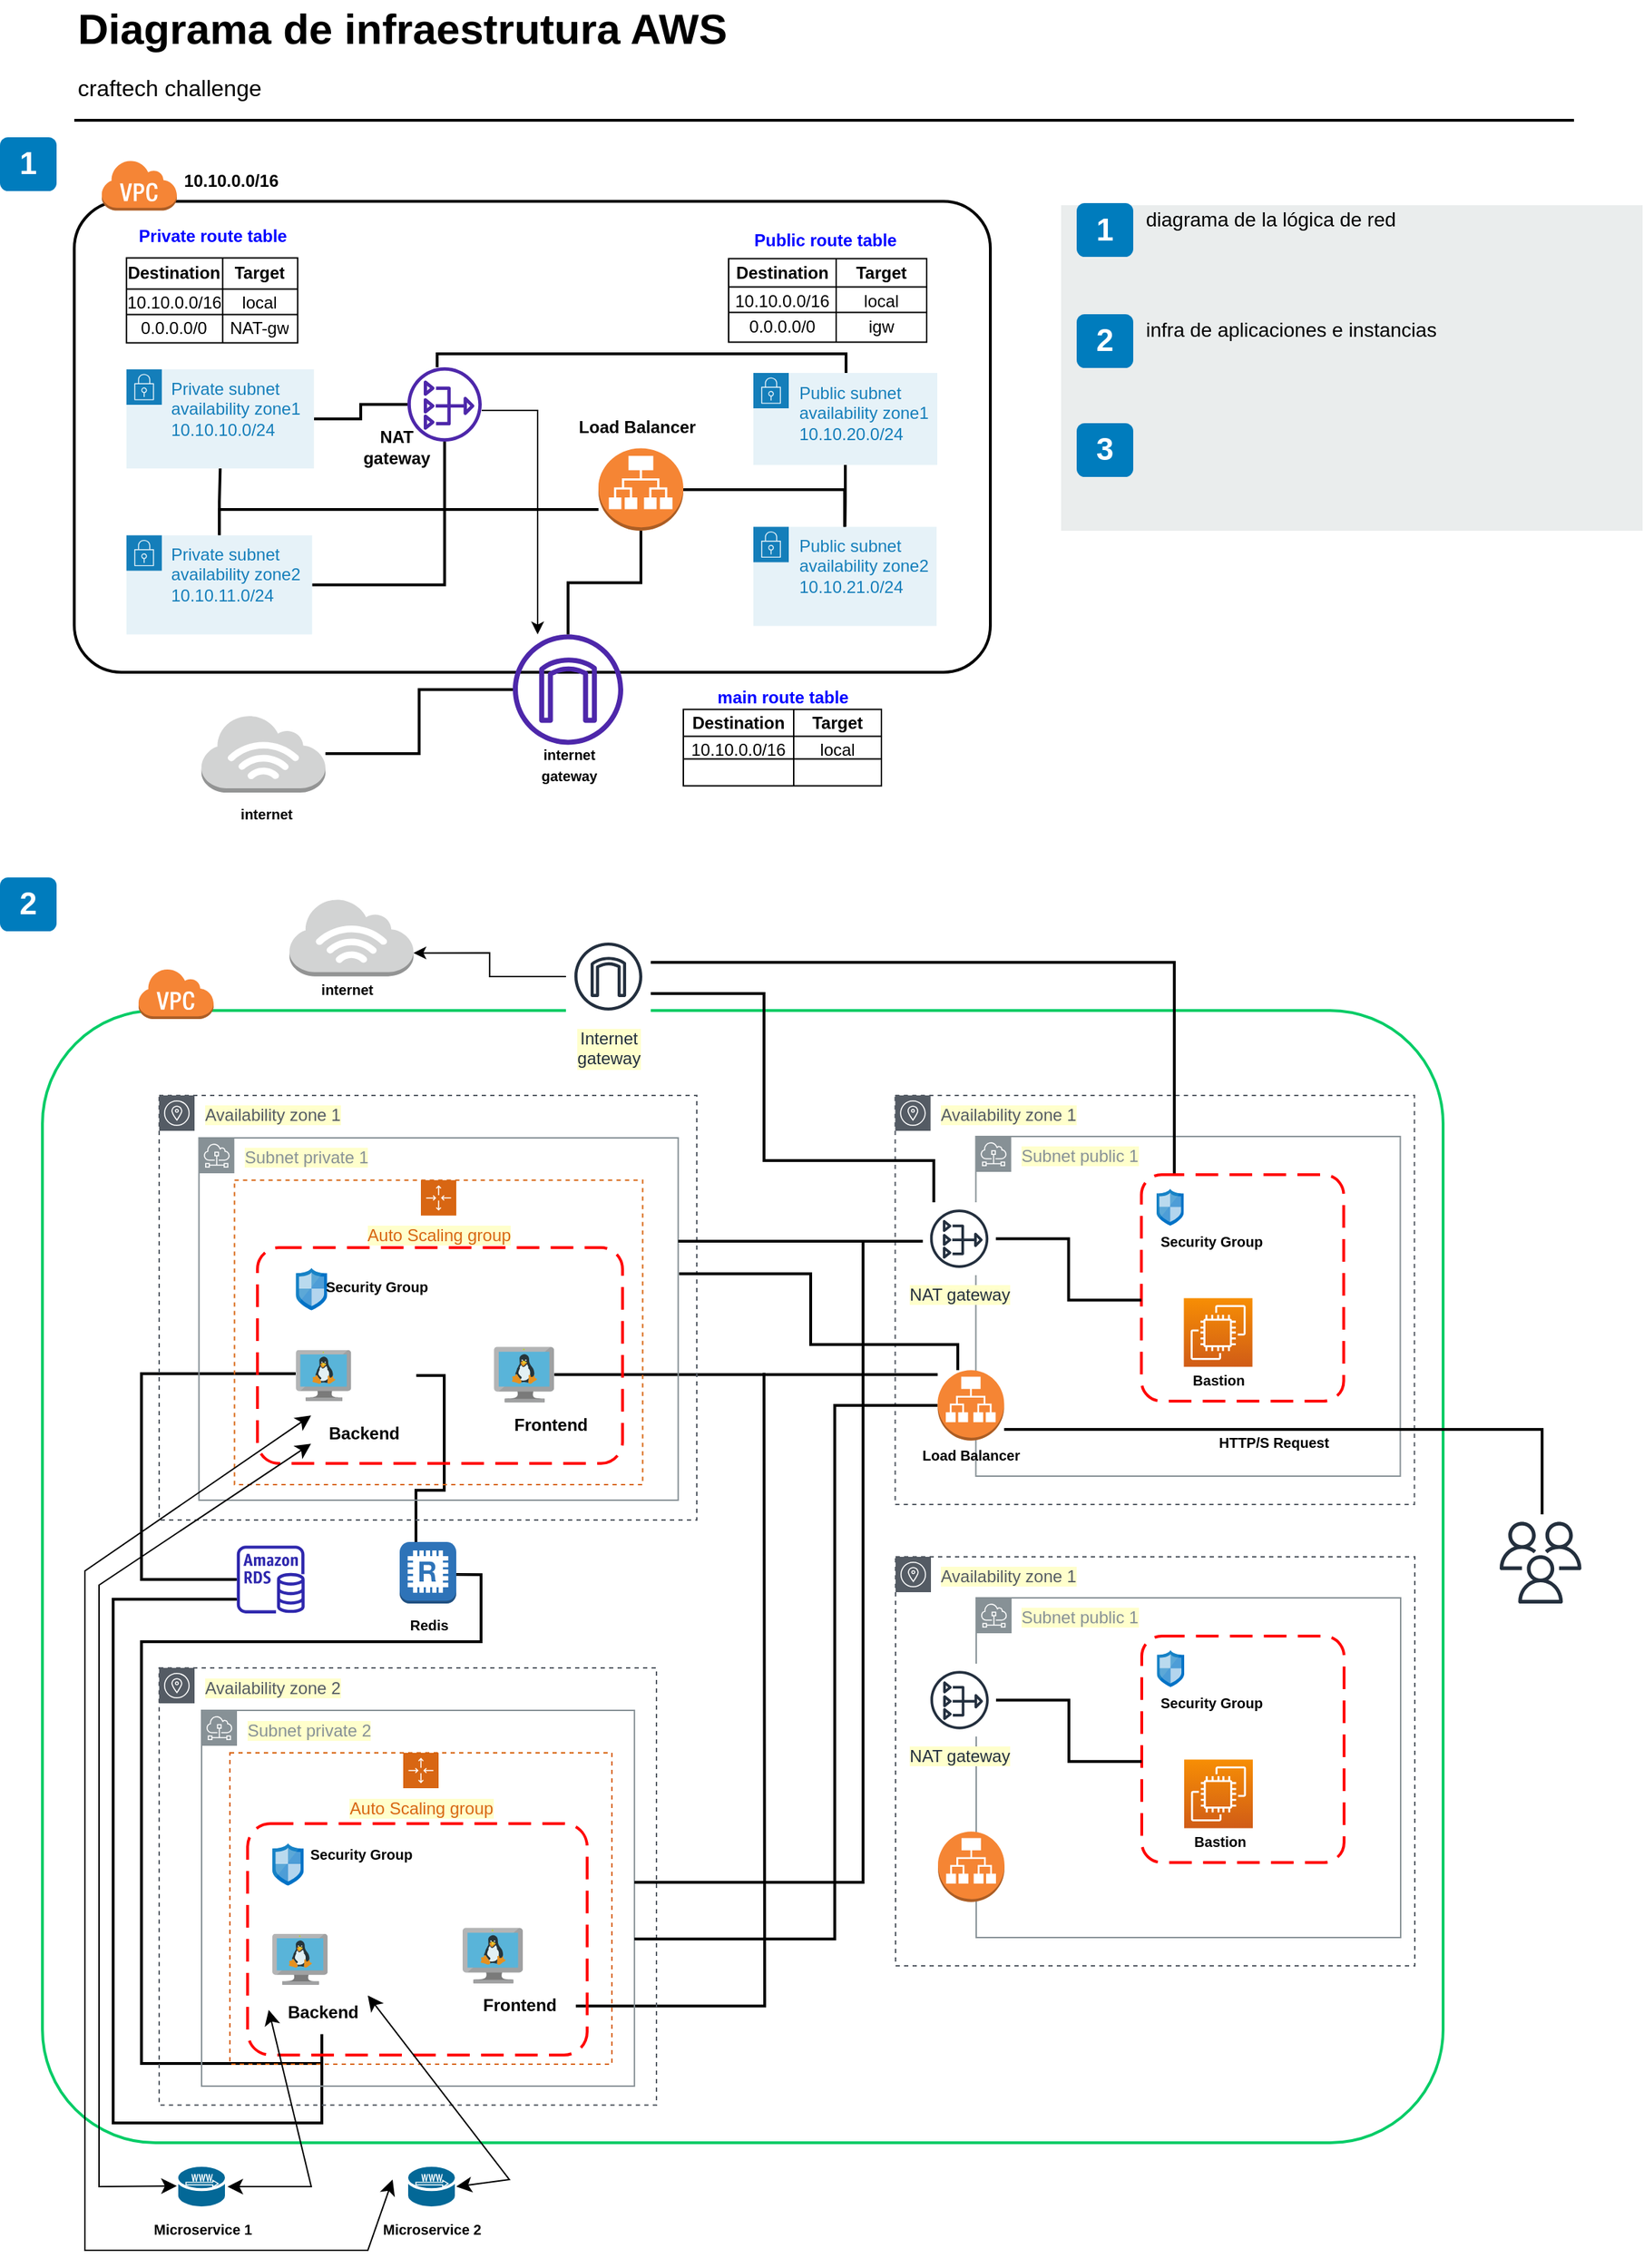 <mxfile version="20.8.1" type="device"><diagram id="Ht1M8jgEwFfnCIfOTk4-" name="Page-1"><mxGraphModel dx="1362" dy="549" grid="1" gridSize="10" guides="1" tooltips="1" connect="1" arrows="1" fold="1" page="1" pageScale="1" pageWidth="1169" pageHeight="827" math="0" shadow="0"><root><mxCell id="0"/><mxCell id="1" parent="0"/><mxCell id="-QjtrjUzRDEMRZ5MF8oH-9" value="1" style="rounded=1;whiteSpace=wrap;html=1;fillColor=#007CBD;strokeColor=none;fontColor=#FFFFFF;fontStyle=1;fontSize=22;" parent="1" vertex="1"><mxGeometry y="117" width="40" height="38" as="geometry"/></mxCell><mxCell id="-QjtrjUzRDEMRZ5MF8oH-27" value="2" style="rounded=1;whiteSpace=wrap;html=1;fillColor=#007CBD;strokeColor=none;fontColor=#FFFFFF;fontStyle=1;fontSize=22;" parent="1" vertex="1"><mxGeometry y="640" width="40" height="38" as="geometry"/></mxCell><mxCell id="-QjtrjUzRDEMRZ5MF8oH-47" value="Diagrama de infraestrutura AWS" style="text;html=1;resizable=0;points=[];autosize=1;align=left;verticalAlign=top;spacingTop=-4;fontSize=30;fontStyle=1" parent="1" vertex="1"><mxGeometry x="52.5" y="20" width="480" height="40" as="geometry"/></mxCell><mxCell id="-QjtrjUzRDEMRZ5MF8oH-48" value="craftech challenge" style="text;html=1;resizable=0;points=[];autosize=1;align=left;verticalAlign=top;spacingTop=-4;fontSize=16;" parent="1" vertex="1"><mxGeometry x="52.5" y="70" width="150" height="30" as="geometry"/></mxCell><mxCell id="SCVMTBWpLvtzJIhz15lM-1" value="" style="line;strokeWidth=2;html=1;fontSize=14;" parent="1" vertex="1"><mxGeometry x="52.5" y="100" width="1060" height="10" as="geometry"/></mxCell><mxCell id="7OVz4w7n9kzEPWy-4BBC-3" value="" style="rounded=0;whiteSpace=wrap;html=1;fillColor=#EAEDED;fontSize=22;fontColor=#FFFFFF;strokeColor=none;labelBackgroundColor=none;" parent="1" vertex="1"><mxGeometry x="750" y="165" width="411" height="230" as="geometry"/></mxCell><mxCell id="7OVz4w7n9kzEPWy-4BBC-4" value="1" style="rounded=1;whiteSpace=wrap;html=1;fillColor=#007CBD;strokeColor=none;fontColor=#FFFFFF;fontStyle=1;fontSize=22;labelBackgroundColor=none;" parent="1" vertex="1"><mxGeometry x="761" y="163.5" width="40" height="38" as="geometry"/></mxCell><mxCell id="7OVz4w7n9kzEPWy-4BBC-5" value="2" style="rounded=1;whiteSpace=wrap;html=1;fillColor=#007CBD;strokeColor=none;fontColor=#FFFFFF;fontStyle=1;fontSize=22;labelBackgroundColor=none;" parent="1" vertex="1"><mxGeometry x="761" y="242" width="40" height="38" as="geometry"/></mxCell><mxCell id="7OVz4w7n9kzEPWy-4BBC-6" value="3" style="rounded=1;whiteSpace=wrap;html=1;fillColor=#007CBD;strokeColor=none;fontColor=#FFFFFF;fontStyle=1;fontSize=22;labelBackgroundColor=none;" parent="1" vertex="1"><mxGeometry x="761" y="319" width="40" height="38" as="geometry"/></mxCell><mxCell id="7OVz4w7n9kzEPWy-4BBC-13" value="diagrama de la lógica de red" style="text;html=1;align=left;verticalAlign=top;spacingTop=-4;fontSize=14;labelBackgroundColor=none;whiteSpace=wrap;" parent="1" vertex="1"><mxGeometry x="808" y="163.5" width="281.5" height="51.5" as="geometry"/></mxCell><mxCell id="7OVz4w7n9kzEPWy-4BBC-14" value="infra de aplicaciones e instancias&lt;br&gt;" style="text;html=1;align=left;verticalAlign=top;spacingTop=-4;fontSize=14;labelBackgroundColor=none;whiteSpace=wrap;" parent="1" vertex="1"><mxGeometry x="808" y="242" width="323" height="43" as="geometry"/></mxCell><mxCell id="Mgk54PAE2nckgMToFsHd-260" style="edgeStyle=orthogonalEdgeStyle;shape=link;rounded=0;orthogonalLoop=1;jettySize=auto;html=1;entryX=-0.003;entryY=0.465;entryDx=0;entryDy=0;entryPerimeter=0;fontSize=10;fontColor=#000000;width=-1;" edge="1" parent="1" source="Mgk54PAE2nckgMToFsHd-7" target="Mgk54PAE2nckgMToFsHd-200"><mxGeometry relative="1" as="geometry"><mxPoint x="30" y="1110" as="sourcePoint"/><Array as="points"><mxPoint x="100" y="1136"/><mxPoint x="100" y="991"/></Array></mxGeometry></mxCell><mxCell id="Mgk54PAE2nckgMToFsHd-7" value="" style="sketch=0;outlineConnect=0;fontColor=#232F3E;gradientColor=none;fillColor=#2E27AD;strokeColor=none;dashed=0;verticalLabelPosition=bottom;verticalAlign=top;align=center;html=1;fontSize=12;fontStyle=0;aspect=fixed;pointerEvents=1;shape=mxgraph.aws4.rds_instance;" vertex="1" parent="1"><mxGeometry x="167.38" y="1112.06" width="47.94" height="47.94" as="geometry"/></mxCell><mxCell id="Mgk54PAE2nckgMToFsHd-261" style="edgeStyle=orthogonalEdgeStyle;shape=link;rounded=0;orthogonalLoop=1;jettySize=auto;html=1;entryX=1;entryY=0.5;entryDx=0;entryDy=0;fontSize=10;fontColor=#000000;width=1;" edge="1" parent="1" source="Mgk54PAE2nckgMToFsHd-8" target="Mgk54PAE2nckgMToFsHd-199"><mxGeometry relative="1" as="geometry"><Array as="points"><mxPoint x="294" y="1152"/><mxPoint x="294" y="1073"/><mxPoint x="314" y="1073"/><mxPoint x="314" y="992"/></Array></mxGeometry></mxCell><mxCell id="Mgk54PAE2nckgMToFsHd-8" value="" style="outlineConnect=0;dashed=0;verticalLabelPosition=bottom;verticalAlign=top;align=center;html=1;shape=mxgraph.aws3.redis;fillColor=#2E73B8;gradientColor=none;" vertex="1" parent="1"><mxGeometry x="282.5" y="1109.5" width="40" height="43.5" as="geometry"/></mxCell><mxCell id="Mgk54PAE2nckgMToFsHd-29" value="" style="rounded=1;arcSize=10;dashed=0;fillColor=none;gradientColor=none;strokeWidth=2;movable=1;resizable=1;rotatable=1;deletable=1;editable=1;connectable=1;" vertex="1" parent="1"><mxGeometry x="52.5" y="162.25" width="647.5" height="332.75" as="geometry"/></mxCell><mxCell id="Mgk54PAE2nckgMToFsHd-30" value="" style="dashed=0;html=1;shape=mxgraph.aws3.virtual_private_cloud;fillColor=#F58536;gradientColor=none;dashed=0;" vertex="1" parent="1"><mxGeometry x="71.5" y="132.75" width="53.5" height="36" as="geometry"/></mxCell><mxCell id="Mgk54PAE2nckgMToFsHd-189" style="edgeStyle=orthogonalEdgeStyle;shape=link;rounded=0;orthogonalLoop=1;jettySize=auto;html=1;fontColor=#0000FF;width=-1;" edge="1" parent="1" source="Mgk54PAE2nckgMToFsHd-31" target="Mgk54PAE2nckgMToFsHd-43"><mxGeometry relative="1" as="geometry"><mxPoint x="282.5" y="351" as="targetPoint"/></mxGeometry></mxCell><mxCell id="Mgk54PAE2nckgMToFsHd-31" value="Private subnet&lt;br&gt;availability zone1&lt;br&gt;10.10.10.0/24&lt;br&gt;" style="points=[[0,0],[0.25,0],[0.5,0],[0.75,0],[1,0],[1,0.25],[1,0.5],[1,0.75],[1,1],[0.75,1],[0.5,1],[0.25,1],[0,1],[0,0.75],[0,0.5],[0,0.25]];outlineConnect=0;gradientColor=none;html=1;whiteSpace=wrap;fontSize=12;fontStyle=0;container=1;pointerEvents=0;collapsible=0;recursiveResize=0;shape=mxgraph.aws4.group;grIcon=mxgraph.aws4.group_security_group;grStroke=0;strokeColor=#147EBA;fillColor=#E6F2F8;verticalAlign=top;align=left;spacingLeft=30;fontColor=#147EBA;dashed=0;" vertex="1" parent="1"><mxGeometry x="89.38" y="281" width="132.5" height="70" as="geometry"/></mxCell><mxCell id="Mgk54PAE2nckgMToFsHd-188" style="edgeStyle=orthogonalEdgeStyle;shape=link;rounded=0;orthogonalLoop=1;jettySize=auto;html=1;fontColor=#0000FF;width=1;" edge="1" parent="1" source="Mgk54PAE2nckgMToFsHd-33" target="Mgk54PAE2nckgMToFsHd-31"><mxGeometry relative="1" as="geometry"/></mxCell><mxCell id="Mgk54PAE2nckgMToFsHd-190" style="edgeStyle=orthogonalEdgeStyle;shape=link;rounded=0;orthogonalLoop=1;jettySize=auto;html=1;fontColor=#0000FF;width=-1;" edge="1" parent="1" source="Mgk54PAE2nckgMToFsHd-33" target="Mgk54PAE2nckgMToFsHd-43"><mxGeometry relative="1" as="geometry"><mxPoint x="307.5" y="376" as="targetPoint"/></mxGeometry></mxCell><mxCell id="Mgk54PAE2nckgMToFsHd-237" style="edgeStyle=orthogonalEdgeStyle;shape=link;rounded=0;orthogonalLoop=1;jettySize=auto;html=1;fontColor=#000000;width=-1;" edge="1" parent="1" source="Mgk54PAE2nckgMToFsHd-33" target="Mgk54PAE2nckgMToFsHd-228"><mxGeometry x="0.03" y="43" relative="1" as="geometry"><Array as="points"><mxPoint x="155" y="380"/></Array><mxPoint as="offset"/></mxGeometry></mxCell><mxCell id="Mgk54PAE2nckgMToFsHd-33" value="Private subnet&lt;br&gt;availability zone2&lt;br style=&quot;border-color: var(--border-color);&quot;&gt;10.10.11.0/24" style="points=[[0,0],[0.25,0],[0.5,0],[0.75,0],[1,0],[1,0.25],[1,0.5],[1,0.75],[1,1],[0.75,1],[0.5,1],[0.25,1],[0,1],[0,0.75],[0,0.5],[0,0.25]];outlineConnect=0;gradientColor=none;html=1;whiteSpace=wrap;fontSize=12;fontStyle=0;container=1;pointerEvents=0;collapsible=0;recursiveResize=0;shape=mxgraph.aws4.group;grIcon=mxgraph.aws4.group_security_group;grStroke=0;strokeColor=#147EBA;fillColor=#E6F2F8;verticalAlign=top;align=left;spacingLeft=30;fontColor=#147EBA;dashed=0;" vertex="1" parent="1"><mxGeometry x="89.38" y="398.25" width="131.25" height="70" as="geometry"/></mxCell><mxCell id="Mgk54PAE2nckgMToFsHd-192" style="edgeStyle=orthogonalEdgeStyle;shape=link;rounded=0;orthogonalLoop=1;jettySize=auto;html=1;fontColor=#0000FF;width=1;" edge="1" parent="1" source="Mgk54PAE2nckgMToFsHd-34" target="Mgk54PAE2nckgMToFsHd-35"><mxGeometry relative="1" as="geometry"/></mxCell><mxCell id="Mgk54PAE2nckgMToFsHd-34" value="Public subnet&lt;br&gt;availability zone1&lt;br style=&quot;border-color: var(--border-color);&quot;&gt;10.10.20.0/24" style="points=[[0,0],[0.25,0],[0.5,0],[0.75,0],[1,0],[1,0.25],[1,0.5],[1,0.75],[1,1],[0.75,1],[0.5,1],[0.25,1],[0,1],[0,0.75],[0,0.5],[0,0.25]];outlineConnect=0;gradientColor=none;html=1;whiteSpace=wrap;fontSize=12;fontStyle=0;container=1;pointerEvents=0;collapsible=0;recursiveResize=0;shape=mxgraph.aws4.group;grIcon=mxgraph.aws4.group_security_group;grStroke=0;strokeColor=#147EBA;fillColor=#E6F2F8;verticalAlign=top;align=left;spacingLeft=30;fontColor=#147EBA;dashed=0;" vertex="1" parent="1"><mxGeometry x="532.5" y="283.5" width="130" height="65" as="geometry"/></mxCell><mxCell id="Mgk54PAE2nckgMToFsHd-35" value="Public subnet&lt;br&gt;availability zone2&lt;br style=&quot;border-color: var(--border-color);&quot;&gt;10.10.21.0/24" style="points=[[0,0],[0.25,0],[0.5,0],[0.75,0],[1,0],[1,0.25],[1,0.5],[1,0.75],[1,1],[0.75,1],[0.5,1],[0.25,1],[0,1],[0,0.75],[0,0.5],[0,0.25]];outlineConnect=0;gradientColor=none;html=1;whiteSpace=wrap;fontSize=12;fontStyle=0;container=1;pointerEvents=0;collapsible=0;recursiveResize=0;shape=mxgraph.aws4.group;grIcon=mxgraph.aws4.group_security_group;grStroke=0;strokeColor=#147EBA;fillColor=#E6F2F8;verticalAlign=top;align=left;spacingLeft=30;fontColor=#147EBA;dashed=0;" vertex="1" parent="1"><mxGeometry x="532.5" y="392.25" width="129.5" height="70" as="geometry"/></mxCell><mxCell id="Mgk54PAE2nckgMToFsHd-36" value="" style="sketch=0;outlineConnect=0;fontColor=#232F3E;gradientColor=none;fillColor=#4D27AA;strokeColor=none;dashed=0;verticalLabelPosition=bottom;verticalAlign=top;align=center;html=1;fontSize=12;fontStyle=0;aspect=fixed;pointerEvents=1;shape=mxgraph.aws4.internet_gateway;" vertex="1" parent="1"><mxGeometry x="362.5" y="468.25" width="78" height="78" as="geometry"/></mxCell><mxCell id="Mgk54PAE2nckgMToFsHd-231" style="edgeStyle=orthogonalEdgeStyle;rounded=0;orthogonalLoop=1;jettySize=auto;html=1;fontColor=#000000;" edge="1" parent="1" source="Mgk54PAE2nckgMToFsHd-43" target="Mgk54PAE2nckgMToFsHd-36"><mxGeometry x="0.148" y="-11" relative="1" as="geometry"><Array as="points"><mxPoint x="380" y="310"/></Array><mxPoint as="offset"/></mxGeometry></mxCell><mxCell id="Mgk54PAE2nckgMToFsHd-233" style="edgeStyle=orthogonalEdgeStyle;shape=link;rounded=0;orthogonalLoop=1;jettySize=auto;html=1;fontColor=#000000;width=1;" edge="1" parent="1" source="Mgk54PAE2nckgMToFsHd-43" target="Mgk54PAE2nckgMToFsHd-34"><mxGeometry relative="1" as="geometry"><Array as="points"><mxPoint x="309" y="270"/><mxPoint x="598" y="270"/></Array></mxGeometry></mxCell><mxCell id="Mgk54PAE2nckgMToFsHd-43" value="" style="sketch=0;outlineConnect=0;fontColor=#232F3E;gradientColor=none;fillColor=#4D27AA;strokeColor=none;dashed=0;verticalLabelPosition=bottom;verticalAlign=top;align=center;html=1;fontSize=12;fontStyle=0;aspect=fixed;pointerEvents=1;shape=mxgraph.aws4.nat_gateway;" vertex="1" parent="1"><mxGeometry x="288" y="279.5" width="52.5" height="52.5" as="geometry"/></mxCell><mxCell id="Mgk54PAE2nckgMToFsHd-44" value="&lt;b&gt;&lt;font style=&quot;font-size: 10px;&quot;&gt;internet&lt;br&gt;gateway&lt;/font&gt;&lt;/b&gt;" style="text;html=1;align=center;verticalAlign=middle;resizable=0;points=[];autosize=1;strokeColor=none;fillColor=none;" vertex="1" parent="1"><mxGeometry x="371.5" y="540" width="60" height="40" as="geometry"/></mxCell><mxCell id="Mgk54PAE2nckgMToFsHd-45" value="&lt;b&gt;NAT&lt;br&gt;gateway&lt;/b&gt;" style="text;html=1;align=center;verticalAlign=middle;resizable=0;points=[];autosize=1;strokeColor=none;fillColor=none;" vertex="1" parent="1"><mxGeometry x="245.11" y="316" width="70" height="40" as="geometry"/></mxCell><mxCell id="Mgk54PAE2nckgMToFsHd-46" value="&lt;b&gt;Load Balancer&lt;br&gt;&lt;/b&gt;" style="text;html=1;align=center;verticalAlign=middle;resizable=0;points=[];autosize=1;strokeColor=none;fillColor=none;" vertex="1" parent="1"><mxGeometry x="395" y="306.75" width="110" height="30" as="geometry"/></mxCell><mxCell id="Mgk54PAE2nckgMToFsHd-47" value="&lt;b&gt;10.10.0.0/16&lt;/b&gt;" style="text;html=1;align=center;verticalAlign=middle;resizable=0;points=[];autosize=1;strokeColor=none;fillColor=none;" vertex="1" parent="1"><mxGeometry x="117.5" y="132.75" width="90" height="30" as="geometry"/></mxCell><mxCell id="Mgk54PAE2nckgMToFsHd-108" value="" style="shape=table;startSize=0;container=1;collapsible=0;childLayout=tableLayout;" vertex="1" parent="1"><mxGeometry x="483" y="521.25" width="140" height="54" as="geometry"/></mxCell><mxCell id="Mgk54PAE2nckgMToFsHd-109" value="" style="shape=tableRow;horizontal=0;startSize=0;swimlaneHead=0;swimlaneBody=0;top=0;left=0;bottom=0;right=0;collapsible=0;dropTarget=0;fillColor=none;points=[[0,0.5],[1,0.5]];portConstraint=eastwest;" vertex="1" parent="Mgk54PAE2nckgMToFsHd-108"><mxGeometry width="140" height="19" as="geometry"/></mxCell><mxCell id="Mgk54PAE2nckgMToFsHd-110" value="&lt;b&gt;Destination&lt;/b&gt;" style="shape=partialRectangle;html=1;whiteSpace=wrap;connectable=0;overflow=hidden;fillColor=none;top=0;left=0;bottom=0;right=0;pointerEvents=1;" vertex="1" parent="Mgk54PAE2nckgMToFsHd-109"><mxGeometry width="78" height="19" as="geometry"><mxRectangle width="78" height="19" as="alternateBounds"/></mxGeometry></mxCell><mxCell id="Mgk54PAE2nckgMToFsHd-111" value="&lt;b&gt;Target&lt;/b&gt;" style="shape=partialRectangle;html=1;whiteSpace=wrap;connectable=0;overflow=hidden;fillColor=none;top=0;left=0;bottom=0;right=0;pointerEvents=1;" vertex="1" parent="Mgk54PAE2nckgMToFsHd-109"><mxGeometry x="78" width="62" height="19" as="geometry"><mxRectangle width="62" height="19" as="alternateBounds"/></mxGeometry></mxCell><mxCell id="Mgk54PAE2nckgMToFsHd-112" value="" style="shape=tableRow;horizontal=0;startSize=0;swimlaneHead=0;swimlaneBody=0;top=0;left=0;bottom=0;right=0;collapsible=0;dropTarget=0;fillColor=none;points=[[0,0.5],[1,0.5]];portConstraint=eastwest;" vertex="1" parent="Mgk54PAE2nckgMToFsHd-108"><mxGeometry y="19" width="140" height="16" as="geometry"/></mxCell><mxCell id="Mgk54PAE2nckgMToFsHd-113" value="10.10.0.0/16" style="shape=partialRectangle;html=1;whiteSpace=wrap;connectable=0;overflow=hidden;fillColor=none;top=0;left=0;bottom=0;right=0;pointerEvents=1;" vertex="1" parent="Mgk54PAE2nckgMToFsHd-112"><mxGeometry width="78" height="16" as="geometry"><mxRectangle width="78" height="16" as="alternateBounds"/></mxGeometry></mxCell><mxCell id="Mgk54PAE2nckgMToFsHd-114" value="local" style="shape=partialRectangle;html=1;whiteSpace=wrap;connectable=0;overflow=hidden;fillColor=none;top=0;left=0;bottom=0;right=0;pointerEvents=1;" vertex="1" parent="Mgk54PAE2nckgMToFsHd-112"><mxGeometry x="78" width="62" height="16" as="geometry"><mxRectangle width="62" height="16" as="alternateBounds"/></mxGeometry></mxCell><mxCell id="Mgk54PAE2nckgMToFsHd-118" style="edgeStyle=orthogonalEdgeStyle;rounded=0;orthogonalLoop=1;jettySize=auto;html=1;exitX=1;exitY=0.5;exitDx=0;exitDy=0;" edge="1" parent="Mgk54PAE2nckgMToFsHd-108" source="Mgk54PAE2nckgMToFsHd-112" target="Mgk54PAE2nckgMToFsHd-112"><mxGeometry relative="1" as="geometry"/></mxCell><mxCell id="Mgk54PAE2nckgMToFsHd-115" value="" style="shape=tableRow;horizontal=0;startSize=0;swimlaneHead=0;swimlaneBody=0;top=0;left=0;bottom=0;right=0;collapsible=0;dropTarget=0;fillColor=none;points=[[0,0.5],[1,0.5]];portConstraint=eastwest;" vertex="1" parent="Mgk54PAE2nckgMToFsHd-108"><mxGeometry y="35" width="140" height="19" as="geometry"/></mxCell><mxCell id="Mgk54PAE2nckgMToFsHd-116" value="" style="shape=partialRectangle;html=1;whiteSpace=wrap;connectable=0;overflow=hidden;fillColor=none;top=0;left=0;bottom=0;right=0;pointerEvents=1;" vertex="1" parent="Mgk54PAE2nckgMToFsHd-115"><mxGeometry width="78" height="19" as="geometry"><mxRectangle width="78" height="19" as="alternateBounds"/></mxGeometry></mxCell><mxCell id="Mgk54PAE2nckgMToFsHd-117" value="" style="shape=partialRectangle;html=1;whiteSpace=wrap;connectable=0;overflow=hidden;fillColor=none;top=0;left=0;bottom=0;right=0;pointerEvents=1;" vertex="1" parent="Mgk54PAE2nckgMToFsHd-115"><mxGeometry x="78" width="62" height="19" as="geometry"><mxRectangle width="62" height="19" as="alternateBounds"/></mxGeometry></mxCell><mxCell id="Mgk54PAE2nckgMToFsHd-119" value="&lt;span style=&quot;background-color: rgb(255, 255, 255);&quot;&gt;&lt;font style=&quot;&quot; color=&quot;#0000ff&quot;&gt;&lt;b&gt;main route table&lt;/b&gt;&lt;/font&gt;&lt;/span&gt;" style="text;html=1;align=center;verticalAlign=middle;resizable=0;points=[];autosize=1;strokeColor=none;fillColor=none;" vertex="1" parent="1"><mxGeometry x="492.5" y="498.25" width="120" height="30" as="geometry"/></mxCell><mxCell id="Mgk54PAE2nckgMToFsHd-125" value="" style="shape=table;startSize=0;container=1;collapsible=0;childLayout=tableLayout;" vertex="1" parent="1"><mxGeometry x="515" y="202.75" width="140" height="59" as="geometry"/></mxCell><mxCell id="Mgk54PAE2nckgMToFsHd-126" value="" style="shape=tableRow;horizontal=0;startSize=0;swimlaneHead=0;swimlaneBody=0;top=0;left=0;bottom=0;right=0;collapsible=0;dropTarget=0;fillColor=none;points=[[0,0.5],[1,0.5]];portConstraint=eastwest;" vertex="1" parent="Mgk54PAE2nckgMToFsHd-125"><mxGeometry width="140" height="20" as="geometry"/></mxCell><mxCell id="Mgk54PAE2nckgMToFsHd-127" value="&lt;b&gt;Destination&lt;/b&gt;" style="shape=partialRectangle;html=1;whiteSpace=wrap;connectable=0;overflow=hidden;fillColor=none;top=0;left=0;bottom=0;right=0;pointerEvents=1;" vertex="1" parent="Mgk54PAE2nckgMToFsHd-126"><mxGeometry width="76" height="20" as="geometry"><mxRectangle width="76" height="20" as="alternateBounds"/></mxGeometry></mxCell><mxCell id="Mgk54PAE2nckgMToFsHd-128" value="&lt;b&gt;Target&lt;/b&gt;" style="shape=partialRectangle;html=1;whiteSpace=wrap;connectable=0;overflow=hidden;fillColor=none;top=0;left=0;bottom=0;right=0;pointerEvents=1;" vertex="1" parent="Mgk54PAE2nckgMToFsHd-126"><mxGeometry x="76" width="64" height="20" as="geometry"><mxRectangle width="64" height="20" as="alternateBounds"/></mxGeometry></mxCell><mxCell id="Mgk54PAE2nckgMToFsHd-129" value="" style="shape=tableRow;horizontal=0;startSize=0;swimlaneHead=0;swimlaneBody=0;top=0;left=0;bottom=0;right=0;collapsible=0;dropTarget=0;fillColor=none;points=[[0,0.5],[1,0.5]];portConstraint=eastwest;" vertex="1" parent="Mgk54PAE2nckgMToFsHd-125"><mxGeometry y="20" width="140" height="18" as="geometry"/></mxCell><mxCell id="Mgk54PAE2nckgMToFsHd-130" value="10.10.0.0/16" style="shape=partialRectangle;html=1;whiteSpace=wrap;connectable=0;overflow=hidden;fillColor=none;top=0;left=0;bottom=0;right=0;pointerEvents=1;" vertex="1" parent="Mgk54PAE2nckgMToFsHd-129"><mxGeometry width="76" height="18" as="geometry"><mxRectangle width="76" height="18" as="alternateBounds"/></mxGeometry></mxCell><mxCell id="Mgk54PAE2nckgMToFsHd-131" value="local" style="shape=partialRectangle;html=1;whiteSpace=wrap;connectable=0;overflow=hidden;fillColor=none;top=0;left=0;bottom=0;right=0;pointerEvents=1;" vertex="1" parent="Mgk54PAE2nckgMToFsHd-129"><mxGeometry x="76" width="64" height="18" as="geometry"><mxRectangle width="64" height="18" as="alternateBounds"/></mxGeometry></mxCell><mxCell id="Mgk54PAE2nckgMToFsHd-132" value="" style="shape=tableRow;horizontal=0;startSize=0;swimlaneHead=0;swimlaneBody=0;top=0;left=0;bottom=0;right=0;collapsible=0;dropTarget=0;fillColor=none;points=[[0,0.5],[1,0.5]];portConstraint=eastwest;" vertex="1" parent="Mgk54PAE2nckgMToFsHd-125"><mxGeometry y="38" width="140" height="21" as="geometry"/></mxCell><mxCell id="Mgk54PAE2nckgMToFsHd-133" value="0.0.0.0/0" style="shape=partialRectangle;html=1;whiteSpace=wrap;connectable=0;overflow=hidden;fillColor=none;top=0;left=0;bottom=0;right=0;pointerEvents=1;" vertex="1" parent="Mgk54PAE2nckgMToFsHd-132"><mxGeometry width="76" height="21" as="geometry"><mxRectangle width="76" height="21" as="alternateBounds"/></mxGeometry></mxCell><mxCell id="Mgk54PAE2nckgMToFsHd-134" value="igw" style="shape=partialRectangle;html=1;whiteSpace=wrap;connectable=0;overflow=hidden;fillColor=none;top=0;left=0;bottom=0;right=0;pointerEvents=1;" vertex="1" parent="Mgk54PAE2nckgMToFsHd-132"><mxGeometry x="76" width="64" height="21" as="geometry"><mxRectangle width="64" height="21" as="alternateBounds"/></mxGeometry></mxCell><mxCell id="Mgk54PAE2nckgMToFsHd-135" style="edgeStyle=orthogonalEdgeStyle;rounded=0;orthogonalLoop=1;jettySize=auto;html=1;exitX=1;exitY=0.5;exitDx=0;exitDy=0;" edge="1" parent="Mgk54PAE2nckgMToFsHd-125" source="Mgk54PAE2nckgMToFsHd-129" target="Mgk54PAE2nckgMToFsHd-129"><mxGeometry relative="1" as="geometry"/></mxCell><mxCell id="Mgk54PAE2nckgMToFsHd-136" value="&lt;span style=&quot;background-color: rgb(255, 255, 255);&quot;&gt;&lt;font style=&quot;&quot; color=&quot;#0000ff&quot;&gt;&lt;b&gt;Public route table&lt;/b&gt;&lt;/font&gt;&lt;/span&gt;" style="text;html=1;align=center;verticalAlign=middle;resizable=0;points=[];autosize=1;strokeColor=none;fillColor=none;" vertex="1" parent="1"><mxGeometry x="522.5" y="174.5" width="120" height="30" as="geometry"/></mxCell><mxCell id="Mgk54PAE2nckgMToFsHd-161" value="" style="shape=table;startSize=0;container=1;collapsible=0;childLayout=tableLayout;" vertex="1" parent="1"><mxGeometry x="89.38" y="202.25" width="121" height="60" as="geometry"/></mxCell><mxCell id="Mgk54PAE2nckgMToFsHd-162" value="" style="shape=tableRow;horizontal=0;startSize=0;swimlaneHead=0;swimlaneBody=0;top=0;left=0;bottom=0;right=0;collapsible=0;dropTarget=0;fillColor=none;points=[[0,0.5],[1,0.5]];portConstraint=eastwest;" vertex="1" parent="Mgk54PAE2nckgMToFsHd-161"><mxGeometry width="121" height="22" as="geometry"/></mxCell><mxCell id="Mgk54PAE2nckgMToFsHd-163" value="&lt;b&gt;Destination&lt;/b&gt;" style="shape=partialRectangle;html=1;whiteSpace=wrap;connectable=0;overflow=hidden;fillColor=none;top=0;left=0;bottom=0;right=0;pointerEvents=1;" vertex="1" parent="Mgk54PAE2nckgMToFsHd-162"><mxGeometry width="68" height="22" as="geometry"><mxRectangle width="68" height="22" as="alternateBounds"/></mxGeometry></mxCell><mxCell id="Mgk54PAE2nckgMToFsHd-164" value="&lt;b&gt;Target&lt;/b&gt;" style="shape=partialRectangle;html=1;whiteSpace=wrap;connectable=0;overflow=hidden;fillColor=none;top=0;left=0;bottom=0;right=0;pointerEvents=1;" vertex="1" parent="Mgk54PAE2nckgMToFsHd-162"><mxGeometry x="68" width="53" height="22" as="geometry"><mxRectangle width="53" height="22" as="alternateBounds"/></mxGeometry></mxCell><mxCell id="Mgk54PAE2nckgMToFsHd-165" value="" style="shape=tableRow;horizontal=0;startSize=0;swimlaneHead=0;swimlaneBody=0;top=0;left=0;bottom=0;right=0;collapsible=0;dropTarget=0;fillColor=none;points=[[0,0.5],[1,0.5]];portConstraint=eastwest;" vertex="1" parent="Mgk54PAE2nckgMToFsHd-161"><mxGeometry y="22" width="121" height="18" as="geometry"/></mxCell><mxCell id="Mgk54PAE2nckgMToFsHd-166" value="10.10.0.0/16" style="shape=partialRectangle;html=1;whiteSpace=wrap;connectable=0;overflow=hidden;fillColor=none;top=0;left=0;bottom=0;right=0;pointerEvents=1;" vertex="1" parent="Mgk54PAE2nckgMToFsHd-165"><mxGeometry width="68" height="18" as="geometry"><mxRectangle width="68" height="18" as="alternateBounds"/></mxGeometry></mxCell><mxCell id="Mgk54PAE2nckgMToFsHd-167" value="local" style="shape=partialRectangle;html=1;whiteSpace=wrap;connectable=0;overflow=hidden;fillColor=none;top=0;left=0;bottom=0;right=0;pointerEvents=1;" vertex="1" parent="Mgk54PAE2nckgMToFsHd-165"><mxGeometry x="68" width="53" height="18" as="geometry"><mxRectangle width="53" height="18" as="alternateBounds"/></mxGeometry></mxCell><mxCell id="Mgk54PAE2nckgMToFsHd-168" value="" style="shape=tableRow;horizontal=0;startSize=0;swimlaneHead=0;swimlaneBody=0;top=0;left=0;bottom=0;right=0;collapsible=0;dropTarget=0;fillColor=none;points=[[0,0.5],[1,0.5]];portConstraint=eastwest;" vertex="1" parent="Mgk54PAE2nckgMToFsHd-161"><mxGeometry y="40" width="121" height="20" as="geometry"/></mxCell><mxCell id="Mgk54PAE2nckgMToFsHd-169" value="0.0.0.0/0" style="shape=partialRectangle;html=1;whiteSpace=wrap;connectable=0;overflow=hidden;fillColor=none;top=0;left=0;bottom=0;right=0;pointerEvents=1;" vertex="1" parent="Mgk54PAE2nckgMToFsHd-168"><mxGeometry width="68" height="20" as="geometry"><mxRectangle width="68" height="20" as="alternateBounds"/></mxGeometry></mxCell><mxCell id="Mgk54PAE2nckgMToFsHd-170" value="NAT-gw" style="shape=partialRectangle;html=1;whiteSpace=wrap;connectable=0;overflow=hidden;fillColor=none;top=0;left=0;bottom=0;right=0;pointerEvents=1;" vertex="1" parent="Mgk54PAE2nckgMToFsHd-168"><mxGeometry x="68" width="53" height="20" as="geometry"><mxRectangle width="53" height="20" as="alternateBounds"/></mxGeometry></mxCell><mxCell id="Mgk54PAE2nckgMToFsHd-171" style="edgeStyle=orthogonalEdgeStyle;rounded=0;orthogonalLoop=1;jettySize=auto;html=1;exitX=1;exitY=0.5;exitDx=0;exitDy=0;" edge="1" parent="Mgk54PAE2nckgMToFsHd-161" source="Mgk54PAE2nckgMToFsHd-165" target="Mgk54PAE2nckgMToFsHd-165"><mxGeometry relative="1" as="geometry"/></mxCell><mxCell id="Mgk54PAE2nckgMToFsHd-172" value="&lt;span style=&quot;background-color: rgb(255, 255, 255);&quot;&gt;&lt;font style=&quot;&quot; color=&quot;#0000ff&quot;&gt;&lt;b&gt;Private route table&lt;/b&gt;&lt;/font&gt;&lt;/span&gt;" style="text;html=1;align=center;verticalAlign=middle;resizable=0;points=[];autosize=1;strokeColor=none;fillColor=none;" vertex="1" parent="1"><mxGeometry x="84.88" y="172.25" width="130" height="30" as="geometry"/></mxCell><mxCell id="Mgk54PAE2nckgMToFsHd-262" style="edgeStyle=orthogonalEdgeStyle;shape=link;rounded=0;orthogonalLoop=1;jettySize=auto;html=1;fontSize=10;fontColor=#000000;width=-1;" edge="1" parent="1" source="Mgk54PAE2nckgMToFsHd-197" target="Mgk54PAE2nckgMToFsHd-280"><mxGeometry relative="1" as="geometry"><mxPoint x="580" y="1244" as="targetPoint"/><Array as="points"><mxPoint x="560" y="991"/><mxPoint x="560" y="991"/></Array></mxGeometry></mxCell><mxCell id="Mgk54PAE2nckgMToFsHd-197" value="" style="sketch=0;aspect=fixed;html=1;points=[];align=center;image;fontSize=12;image=img/lib/mscae/VM_Linux.svg;labelBackgroundColor=#FFFFCC;fontColor=#0000FF;" vertex="1" parent="1"><mxGeometry x="349.11" y="971.67" width="42.61" height="39.2" as="geometry"/></mxCell><mxCell id="Mgk54PAE2nckgMToFsHd-198" value="" style="shape=image;html=1;verticalAlign=top;verticalLabelPosition=bottom;labelBackgroundColor=#ffffff;imageAspect=0;aspect=fixed;image=https://cdn1.iconfinder.com/data/icons/bootstrap-vol-3/16/filetype-js-128.png;fontColor=#0000FF;" vertex="1" parent="1"><mxGeometry x="396.61" y="970.87" width="38" height="38" as="geometry"/></mxCell><mxCell id="Mgk54PAE2nckgMToFsHd-199" value="" style="shape=image;html=1;verticalAlign=top;verticalLabelPosition=bottom;labelBackgroundColor=#ffffff;imageAspect=0;aspect=fixed;image=https://cdn2.iconfinder.com/data/icons/boxicons-logos/24/bxl-django-128.png;fontColor=#0000FF;" vertex="1" parent="1"><mxGeometry x="248.24" y="968.87" width="46" height="46" as="geometry"/></mxCell><mxCell id="Mgk54PAE2nckgMToFsHd-200" value="" style="sketch=0;aspect=fixed;html=1;points=[];align=center;image;fontSize=12;image=img/lib/mscae/VM_Linux.svg;labelBackgroundColor=#FFFFCC;fontColor=#0000FF;" vertex="1" parent="1"><mxGeometry x="209.11" y="973.87" width="39.13" height="36" as="geometry"/></mxCell><mxCell id="Mgk54PAE2nckgMToFsHd-203" style="edgeStyle=orthogonalEdgeStyle;shape=link;rounded=0;orthogonalLoop=1;jettySize=auto;html=1;fontColor=#0000FF;width=-1;" edge="1" parent="1" source="Mgk54PAE2nckgMToFsHd-202" target="Mgk54PAE2nckgMToFsHd-36"><mxGeometry relative="1" as="geometry"/></mxCell><mxCell id="Mgk54PAE2nckgMToFsHd-202" value="" style="outlineConnect=0;dashed=0;verticalLabelPosition=bottom;verticalAlign=top;align=center;html=1;shape=mxgraph.aws3.internet_3;fillColor=#D2D3D3;gradientColor=none;labelBackgroundColor=#FFFFCC;fontColor=#0000FF;" vertex="1" parent="1"><mxGeometry x="142.38" y="525" width="87.62" height="55" as="geometry"/></mxCell><mxCell id="Mgk54PAE2nckgMToFsHd-206" value="" style="shape=image;html=1;verticalAlign=top;verticalLabelPosition=bottom;labelBackgroundColor=#ffffff;imageAspect=0;aspect=fixed;image=https://cdn2.iconfinder.com/data/icons/boxicons-logos/24/bxl-django-128.png;fontColor=#0000FF;" vertex="1" parent="1"><mxGeometry x="231.63" y="1381.37" width="46" height="46" as="geometry"/></mxCell><mxCell id="Mgk54PAE2nckgMToFsHd-207" value="" style="sketch=0;aspect=fixed;html=1;points=[];align=center;image;fontSize=12;image=img/lib/mscae/VM_Linux.svg;labelBackgroundColor=#FFFFCC;fontColor=#0000FF;" vertex="1" parent="1"><mxGeometry x="192.5" y="1386.37" width="39.13" height="36" as="geometry"/></mxCell><mxCell id="Mgk54PAE2nckgMToFsHd-213" value="" style="rounded=1;arcSize=10;dashed=0;fillColor=none;gradientColor=none;strokeWidth=2;movable=1;resizable=1;rotatable=1;deletable=1;editable=1;connectable=1;strokeColor=#00CC66;" vertex="1" parent="1"><mxGeometry x="30" y="734" width="990" height="800" as="geometry"/></mxCell><mxCell id="Mgk54PAE2nckgMToFsHd-214" value="" style="dashed=0;html=1;shape=mxgraph.aws3.virtual_private_cloud;fillColor=#F58536;gradientColor=none;dashed=0;" vertex="1" parent="1"><mxGeometry x="97.5" y="704" width="53.5" height="36" as="geometry"/></mxCell><mxCell id="Mgk54PAE2nckgMToFsHd-215" value="&lt;font color=&quot;#000000&quot;&gt;&lt;b&gt;Frontend&lt;br&gt;&lt;/b&gt;&lt;/font&gt;" style="text;html=1;align=center;verticalAlign=middle;resizable=0;points=[];autosize=1;strokeColor=none;fillColor=none;fontColor=#0000FF;" vertex="1" parent="1"><mxGeometry x="349.11" y="1011.87" width="80" height="30" as="geometry"/></mxCell><mxCell id="Mgk54PAE2nckgMToFsHd-264" style="edgeStyle=orthogonalEdgeStyle;shape=link;rounded=0;orthogonalLoop=1;jettySize=auto;html=1;fontSize=10;fontColor=#000000;width=1;entryX=1;entryY=0.53;entryDx=0;entryDy=0;entryPerimeter=0;" edge="1" parent="1" source="Mgk54PAE2nckgMToFsHd-217" target="Mgk54PAE2nckgMToFsHd-8"><mxGeometry relative="1" as="geometry"><mxPoint x="420" y="1210" as="targetPoint"/><Array as="points"><mxPoint x="100" y="1478"/><mxPoint x="100" y="1180"/><mxPoint x="340" y="1180"/><mxPoint x="340" y="1133"/></Array></mxGeometry></mxCell><mxCell id="Mgk54PAE2nckgMToFsHd-265" style="edgeStyle=orthogonalEdgeStyle;shape=link;rounded=0;orthogonalLoop=1;jettySize=auto;html=1;fontSize=10;fontColor=#000000;width=1;" edge="1" parent="1" source="Mgk54PAE2nckgMToFsHd-217" target="Mgk54PAE2nckgMToFsHd-7"><mxGeometry relative="1" as="geometry"><mxPoint x="60" y="1130" as="targetPoint"/><Array as="points"><mxPoint x="228" y="1520"/><mxPoint x="80" y="1520"/><mxPoint x="80" y="1150"/></Array></mxGeometry></mxCell><mxCell id="Mgk54PAE2nckgMToFsHd-217" value="&lt;font color=&quot;#000000&quot;&gt;&lt;b&gt;Backend&lt;/b&gt;&lt;br&gt;&lt;/font&gt;" style="text;html=1;align=center;verticalAlign=middle;resizable=0;points=[];autosize=1;strokeColor=none;fillColor=none;fontColor=#0000FF;" vertex="1" parent="1"><mxGeometry x="192.5" y="1427.37" width="70" height="30" as="geometry"/></mxCell><mxCell id="Mgk54PAE2nckgMToFsHd-218" value="&lt;font color=&quot;#000000&quot;&gt;&lt;b&gt;Backend&lt;/b&gt;&lt;br&gt;&lt;/font&gt;" style="text;html=1;align=center;verticalAlign=middle;resizable=0;points=[];autosize=1;strokeColor=none;fillColor=none;fontColor=#0000FF;" vertex="1" parent="1"><mxGeometry x="221.88" y="1018" width="70" height="30" as="geometry"/></mxCell><mxCell id="Mgk54PAE2nckgMToFsHd-219" value="" style="sketch=0;aspect=fixed;html=1;points=[];align=center;image;fontSize=12;image=img/lib/mscae/VM_Linux.svg;labelBackgroundColor=#FFFFCC;fontColor=#0000FF;" vertex="1" parent="1"><mxGeometry x="327" y="1382.17" width="42.61" height="39.2" as="geometry"/></mxCell><mxCell id="Mgk54PAE2nckgMToFsHd-220" value="" style="shape=image;html=1;verticalAlign=top;verticalLabelPosition=bottom;labelBackgroundColor=#ffffff;imageAspect=0;aspect=fixed;image=https://cdn1.iconfinder.com/data/icons/bootstrap-vol-3/16/filetype-js-128.png;fontColor=#0000FF;" vertex="1" parent="1"><mxGeometry x="374.5" y="1381.37" width="38" height="38" as="geometry"/></mxCell><mxCell id="Mgk54PAE2nckgMToFsHd-266" style="edgeStyle=orthogonalEdgeStyle;shape=link;rounded=0;orthogonalLoop=1;jettySize=auto;html=1;fontSize=10;fontColor=#000000;width=-1;" edge="1" parent="1" source="Mgk54PAE2nckgMToFsHd-221"><mxGeometry relative="1" as="geometry"><mxPoint x="540" y="990" as="targetPoint"/></mxGeometry></mxCell><mxCell id="Mgk54PAE2nckgMToFsHd-221" value="&lt;font color=&quot;#000000&quot;&gt;&lt;b&gt;Frontend&lt;br&gt;&lt;/b&gt;&lt;/font&gt;" style="text;html=1;align=center;verticalAlign=middle;resizable=0;points=[];autosize=1;strokeColor=none;fillColor=none;fontColor=#0000FF;" vertex="1" parent="1"><mxGeometry x="327" y="1422.37" width="80" height="30" as="geometry"/></mxCell><mxCell id="Mgk54PAE2nckgMToFsHd-222" value="" style="rounded=1;arcSize=10;dashed=1;strokeColor=#ff0000;fillColor=none;gradientColor=none;dashPattern=8 4;strokeWidth=2;labelBackgroundColor=#FFFFCC;fontColor=#000000;" vertex="1" parent="1"><mxGeometry x="181.98" y="901.5" width="258.02" height="152.5" as="geometry"/></mxCell><mxCell id="Mgk54PAE2nckgMToFsHd-223" value="" style="sketch=0;aspect=fixed;html=1;points=[];align=center;image;fontSize=12;image=img/lib/mscae/Network_Security_Groups_Classic.svg;labelBackgroundColor=#FFFFCC;fontColor=#000000;" vertex="1" parent="1"><mxGeometry x="209.11" y="915.87" width="22.2" height="30" as="geometry"/></mxCell><mxCell id="Mgk54PAE2nckgMToFsHd-224" value="" style="rounded=1;arcSize=10;dashed=1;strokeColor=#ff0000;fillColor=none;gradientColor=none;dashPattern=8 4;strokeWidth=2;labelBackgroundColor=#FFFFCC;fontColor=#000000;" vertex="1" parent="1"><mxGeometry x="175" y="1308.5" width="240" height="163.5" as="geometry"/></mxCell><mxCell id="Mgk54PAE2nckgMToFsHd-226" value="Auto Scaling group" style="points=[[0,0],[0.25,0],[0.5,0],[0.75,0],[1,0],[1,0.25],[1,0.5],[1,0.75],[1,1],[0.75,1],[0.5,1],[0.25,1],[0,1],[0,0.75],[0,0.5],[0,0.25]];outlineConnect=0;gradientColor=none;html=1;whiteSpace=wrap;fontSize=12;fontStyle=0;container=1;pointerEvents=0;collapsible=0;recursiveResize=0;shape=mxgraph.aws4.groupCenter;grIcon=mxgraph.aws4.group_auto_scaling_group;grStroke=1;strokeColor=#D86613;fillColor=none;verticalAlign=top;align=center;fontColor=#D86613;dashed=1;spacingTop=25;labelBackgroundColor=#FFFFCC;" vertex="1" parent="1"><mxGeometry x="165.75" y="853.93" width="288.5" height="215.13" as="geometry"/></mxCell><mxCell id="Mgk54PAE2nckgMToFsHd-240" value="&lt;b&gt;&lt;font style=&quot;font-size: 10px;&quot;&gt;Security Group&lt;/font&gt;&lt;/b&gt;" style="text;html=1;align=center;verticalAlign=middle;resizable=0;points=[];autosize=1;strokeColor=none;fillColor=none;fontColor=#000000;" vertex="1" parent="Mgk54PAE2nckgMToFsHd-226"><mxGeometry x="50.38" y="59.8" width="100" height="30" as="geometry"/></mxCell><mxCell id="Mgk54PAE2nckgMToFsHd-227" value="Auto Scaling group" style="points=[[0,0],[0.25,0],[0.5,0],[0.75,0],[1,0],[1,0.25],[1,0.5],[1,0.75],[1,1],[0.75,1],[0.5,1],[0.25,1],[0,1],[0,0.75],[0,0.5],[0,0.25]];outlineConnect=0;gradientColor=none;html=1;whiteSpace=wrap;fontSize=12;fontStyle=0;container=1;pointerEvents=0;collapsible=0;recursiveResize=0;shape=mxgraph.aws4.groupCenter;grIcon=mxgraph.aws4.group_auto_scaling_group;grStroke=1;strokeColor=#D86613;fillColor=none;verticalAlign=top;align=center;fontColor=#D86613;dashed=1;spacingTop=25;labelBackgroundColor=#FFFFCC;" vertex="1" parent="1"><mxGeometry x="162.5" y="1258.5" width="270" height="220" as="geometry"/></mxCell><mxCell id="Mgk54PAE2nckgMToFsHd-234" style="edgeStyle=orthogonalEdgeStyle;shape=link;rounded=0;orthogonalLoop=1;jettySize=auto;html=1;fontColor=#000000;width=1;" edge="1" parent="1" source="Mgk54PAE2nckgMToFsHd-228" target="Mgk54PAE2nckgMToFsHd-36"><mxGeometry relative="1" as="geometry"/></mxCell><mxCell id="Mgk54PAE2nckgMToFsHd-235" style="edgeStyle=orthogonalEdgeStyle;shape=link;rounded=0;orthogonalLoop=1;jettySize=auto;html=1;fontColor=#000000;width=1;" edge="1" parent="1" source="Mgk54PAE2nckgMToFsHd-228" target="Mgk54PAE2nckgMToFsHd-35"><mxGeometry relative="1" as="geometry"><Array as="points"><mxPoint x="597" y="366"/></Array></mxGeometry></mxCell><mxCell id="Mgk54PAE2nckgMToFsHd-228" value="" style="outlineConnect=0;dashed=0;verticalLabelPosition=bottom;verticalAlign=top;align=center;html=1;shape=mxgraph.aws3.application_load_balancer;fillColor=#F58534;gradientColor=none;labelBackgroundColor=#FFFFCC;fontColor=#000000;" vertex="1" parent="1"><mxGeometry x="423" y="336.75" width="60" height="58.25" as="geometry"/></mxCell><mxCell id="Mgk54PAE2nckgMToFsHd-242" value="&lt;b&gt;&lt;font style=&quot;font-size: 10px;&quot;&gt;Security Group&lt;/font&gt;&lt;/b&gt;" style="text;html=1;align=center;verticalAlign=middle;resizable=0;points=[];autosize=1;strokeColor=none;fillColor=none;fontColor=#000000;" vertex="1" parent="1"><mxGeometry x="204.63" y="1314.87" width="100" height="30" as="geometry"/></mxCell><mxCell id="Mgk54PAE2nckgMToFsHd-243" value="" style="sketch=0;aspect=fixed;html=1;points=[];align=center;image;fontSize=12;image=img/lib/mscae/Network_Security_Groups_Classic.svg;labelBackgroundColor=#FFFFCC;fontColor=#000000;" vertex="1" parent="1"><mxGeometry x="192.5" y="1322.37" width="22.2" height="30" as="geometry"/></mxCell><mxCell id="Mgk54PAE2nckgMToFsHd-244" value="Availability zone 1" style="sketch=0;outlineConnect=0;gradientColor=none;html=1;whiteSpace=wrap;fontSize=12;fontStyle=0;shape=mxgraph.aws4.group;grIcon=mxgraph.aws4.group_availability_zone;strokeColor=#545B64;fillColor=none;verticalAlign=top;align=left;spacingLeft=30;fontColor=#545B64;dashed=1;labelBackgroundColor=#FFFFCC;" vertex="1" parent="1"><mxGeometry x="112.5" y="794" width="380" height="300" as="geometry"/></mxCell><mxCell id="Mgk54PAE2nckgMToFsHd-246" value="Availability zone 2" style="sketch=0;outlineConnect=0;gradientColor=none;html=1;whiteSpace=wrap;fontSize=12;fontStyle=0;shape=mxgraph.aws4.group;grIcon=mxgraph.aws4.group_availability_zone;strokeColor=#545B64;fillColor=none;verticalAlign=top;align=left;spacingLeft=30;fontColor=#545B64;dashed=1;labelBackgroundColor=#FFFFCC;" vertex="1" parent="1"><mxGeometry x="112.5" y="1198.5" width="351.5" height="308.87" as="geometry"/></mxCell><mxCell id="Mgk54PAE2nckgMToFsHd-250" value="Subnet private 1" style="sketch=0;outlineConnect=0;gradientColor=none;html=1;whiteSpace=wrap;fontSize=12;fontStyle=0;shape=mxgraph.aws4.group;grIcon=mxgraph.aws4.group_subnet;strokeColor=#879196;fillColor=none;verticalAlign=top;align=left;spacingLeft=30;fontColor=#879196;dashed=0;labelBackgroundColor=#FFFFCC;" vertex="1" parent="1"><mxGeometry x="140.65" y="824" width="338.69" height="256" as="geometry"/></mxCell><mxCell id="Mgk54PAE2nckgMToFsHd-251" value="Subnet private 2" style="sketch=0;outlineConnect=0;gradientColor=none;html=1;whiteSpace=wrap;fontSize=12;fontStyle=0;shape=mxgraph.aws4.group;grIcon=mxgraph.aws4.group_subnet;strokeColor=#879196;fillColor=none;verticalAlign=top;align=left;spacingLeft=30;fontColor=#879196;dashed=0;labelBackgroundColor=#FFFFCC;" vertex="1" parent="1"><mxGeometry x="142.5" y="1228.5" width="305.91" height="265.45" as="geometry"/></mxCell><mxCell id="Mgk54PAE2nckgMToFsHd-252" value="Subnet public 1" style="sketch=0;outlineConnect=0;gradientColor=none;html=1;whiteSpace=wrap;fontSize=12;fontStyle=0;shape=mxgraph.aws4.group;grIcon=mxgraph.aws4.group_subnet;strokeColor=#879196;fillColor=none;verticalAlign=top;align=left;spacingLeft=30;fontColor=#879196;dashed=0;labelBackgroundColor=#FFFFCC;" vertex="1" parent="1"><mxGeometry x="689.75" y="823" width="300" height="240" as="geometry"/></mxCell><mxCell id="Mgk54PAE2nckgMToFsHd-257" value="&lt;b&gt;Redis&lt;/b&gt;" style="text;html=1;align=center;verticalAlign=middle;resizable=0;points=[];autosize=1;strokeColor=none;fillColor=none;fontSize=10;fontColor=#000000;" vertex="1" parent="1"><mxGeometry x="277.5" y="1153" width="50" height="30" as="geometry"/></mxCell><mxCell id="Mgk54PAE2nckgMToFsHd-270" value="Availability zone 1" style="sketch=0;outlineConnect=0;gradientColor=none;html=1;whiteSpace=wrap;fontSize=12;fontStyle=0;shape=mxgraph.aws4.group;grIcon=mxgraph.aws4.group_availability_zone;strokeColor=#545B64;fillColor=none;verticalAlign=top;align=left;spacingLeft=30;fontColor=#545B64;dashed=1;labelBackgroundColor=#FFFFCC;" vertex="1" parent="1"><mxGeometry x="632.75" y="794" width="367" height="289" as="geometry"/></mxCell><mxCell id="Mgk54PAE2nckgMToFsHd-298" style="edgeStyle=orthogonalEdgeStyle;shape=link;rounded=0;orthogonalLoop=1;jettySize=auto;html=1;fontSize=10;fontColor=#000000;width=-1;" edge="1" parent="1" source="Mgk54PAE2nckgMToFsHd-271" target="Mgk54PAE2nckgMToFsHd-282"><mxGeometry x="1" y="-121" relative="1" as="geometry"><mxPoint x="868.5" y="740" as="targetPoint"/><Array as="points"><mxPoint x="830" y="700"/></Array><mxPoint x="-8" y="-42" as="offset"/></mxGeometry></mxCell><mxCell id="Mgk54PAE2nckgMToFsHd-271" value="" style="rounded=1;arcSize=10;dashed=1;strokeColor=#ff0000;fillColor=none;gradientColor=none;dashPattern=8 4;strokeWidth=2;labelBackgroundColor=#FFFFCC;fontSize=10;fontColor=#000000;" vertex="1" parent="1"><mxGeometry x="806.75" y="850" width="143" height="160" as="geometry"/></mxCell><mxCell id="Mgk54PAE2nckgMToFsHd-274" value="" style="sketch=0;aspect=fixed;html=1;points=[];align=center;image;fontSize=12;image=img/lib/mscae/Network_Security_Groups_Classic.svg;labelBackgroundColor=#FFFFCC;fontColor=#000000;" vertex="1" parent="1"><mxGeometry x="817.46" y="860" width="19.29" height="26.07" as="geometry"/></mxCell><mxCell id="Mgk54PAE2nckgMToFsHd-275" value="" style="sketch=0;points=[[0,0,0],[0.25,0,0],[0.5,0,0],[0.75,0,0],[1,0,0],[0,1,0],[0.25,1,0],[0.5,1,0],[0.75,1,0],[1,1,0],[0,0.25,0],[0,0.5,0],[0,0.75,0],[1,0.25,0],[1,0.5,0],[1,0.75,0]];outlineConnect=0;fontColor=#232F3E;gradientColor=#F78E04;gradientDirection=north;fillColor=#D05C17;strokeColor=#ffffff;dashed=0;verticalLabelPosition=bottom;verticalAlign=top;align=center;html=1;fontSize=12;fontStyle=0;aspect=fixed;shape=mxgraph.aws4.resourceIcon;resIcon=mxgraph.aws4.ec2;labelBackgroundColor=#FFFFCC;" vertex="1" parent="1"><mxGeometry x="836.75" y="937.25" width="48.5" height="48.5" as="geometry"/></mxCell><mxCell id="Mgk54PAE2nckgMToFsHd-276" value="&lt;b&gt;Bastion&lt;/b&gt;" style="text;html=1;align=center;verticalAlign=middle;resizable=0;points=[];autosize=1;strokeColor=none;fillColor=none;fontSize=10;fontColor=#000000;" vertex="1" parent="1"><mxGeometry x="831.25" y="979.87" width="60" height="30" as="geometry"/></mxCell><mxCell id="Mgk54PAE2nckgMToFsHd-278" value="&lt;b&gt;Security Group&lt;/b&gt;" style="text;html=1;align=center;verticalAlign=middle;resizable=0;points=[];autosize=1;strokeColor=none;fillColor=none;fontSize=10;fontColor=#000000;" vertex="1" parent="1"><mxGeometry x="805.5" y="881.75" width="100" height="30" as="geometry"/></mxCell><mxCell id="Mgk54PAE2nckgMToFsHd-292" style="edgeStyle=orthogonalEdgeStyle;shape=link;rounded=0;orthogonalLoop=1;jettySize=auto;html=1;fontSize=10;fontColor=#000000;width=-1;" edge="1" parent="1" source="Mgk54PAE2nckgMToFsHd-280" target="Mgk54PAE2nckgMToFsHd-251"><mxGeometry relative="1" as="geometry"><Array as="points"><mxPoint x="590" y="1013"/><mxPoint x="590" y="1390"/></Array></mxGeometry></mxCell><mxCell id="Mgk54PAE2nckgMToFsHd-295" style="edgeStyle=orthogonalEdgeStyle;shape=link;rounded=0;orthogonalLoop=1;jettySize=auto;html=1;fontSize=10;fontColor=#000000;width=1;" edge="1" parent="1" source="Mgk54PAE2nckgMToFsHd-280"><mxGeometry relative="1" as="geometry"><mxPoint x="480" y="920" as="targetPoint"/><Array as="points"><mxPoint x="677" y="970"/><mxPoint x="573" y="970"/><mxPoint x="573" y="920"/></Array></mxGeometry></mxCell><mxCell id="Mgk54PAE2nckgMToFsHd-328" style="edgeStyle=orthogonalEdgeStyle;shape=link;rounded=0;orthogonalLoop=1;jettySize=auto;html=1;fontSize=10;fontColor=#000000;width=-1;" edge="1" parent="1" source="Mgk54PAE2nckgMToFsHd-280"><mxGeometry relative="1" as="geometry"><mxPoint x="1090" y="1090" as="targetPoint"/><Array as="points"><mxPoint x="1090" y="1030"/></Array></mxGeometry></mxCell><mxCell id="Mgk54PAE2nckgMToFsHd-280" value="" style="outlineConnect=0;dashed=0;verticalLabelPosition=bottom;verticalAlign=top;align=center;html=1;shape=mxgraph.aws3.application_load_balancer;fillColor=#F58534;gradientColor=none;labelBackgroundColor=#FFFFCC;fontSize=10;fontColor=#000000;" vertex="1" parent="1"><mxGeometry x="662.75" y="988.11" width="47" height="49.76" as="geometry"/></mxCell><mxCell id="Mgk54PAE2nckgMToFsHd-293" style="edgeStyle=orthogonalEdgeStyle;shape=link;rounded=0;orthogonalLoop=1;jettySize=auto;html=1;fontSize=10;fontColor=#000000;width=-1;exitX=0.219;exitY=0.581;exitDx=0;exitDy=0;exitPerimeter=0;" edge="1" parent="1" source="Mgk54PAE2nckgMToFsHd-281" target="Mgk54PAE2nckgMToFsHd-250"><mxGeometry relative="1" as="geometry"><mxPoint x="540" y="970" as="targetPoint"/><Array as="points"><mxPoint x="654" y="897"/></Array></mxGeometry></mxCell><mxCell id="Mgk54PAE2nckgMToFsHd-294" style="edgeStyle=orthogonalEdgeStyle;shape=link;rounded=0;orthogonalLoop=1;jettySize=auto;html=1;fontSize=10;fontColor=#000000;width=1;" edge="1" parent="1" source="Mgk54PAE2nckgMToFsHd-281" target="Mgk54PAE2nckgMToFsHd-251"><mxGeometry relative="1" as="geometry"><Array as="points"><mxPoint x="610" y="897"/><mxPoint x="610" y="1350"/></Array></mxGeometry></mxCell><mxCell id="Mgk54PAE2nckgMToFsHd-299" style="edgeStyle=orthogonalEdgeStyle;shape=link;rounded=0;orthogonalLoop=1;jettySize=auto;html=1;entryX=0;entryY=0.554;entryDx=0;entryDy=0;entryPerimeter=0;fontSize=10;fontColor=#000000;width=-1;" edge="1" parent="1" source="Mgk54PAE2nckgMToFsHd-281" target="Mgk54PAE2nckgMToFsHd-271"><mxGeometry relative="1" as="geometry"/></mxCell><mxCell id="Mgk54PAE2nckgMToFsHd-300" style="edgeStyle=orthogonalEdgeStyle;shape=link;rounded=0;orthogonalLoop=1;jettySize=auto;html=1;fontSize=10;fontColor=#000000;width=-1;" edge="1" parent="1" source="Mgk54PAE2nckgMToFsHd-281" target="Mgk54PAE2nckgMToFsHd-282"><mxGeometry relative="1" as="geometry"><mxPoint x="540" y="730" as="targetPoint"/><Array as="points"><mxPoint x="660" y="840"/><mxPoint x="540" y="840"/><mxPoint x="540" y="722"/></Array></mxGeometry></mxCell><mxCell id="Mgk54PAE2nckgMToFsHd-281" value="NAT gateway" style="sketch=0;outlineConnect=0;fontColor=#232F3E;gradientColor=none;strokeColor=#232F3E;fillColor=#ffffff;dashed=0;verticalLabelPosition=bottom;verticalAlign=top;align=center;html=1;fontSize=12;fontStyle=0;aspect=fixed;shape=mxgraph.aws4.resourceIcon;resIcon=mxgraph.aws4.nat_gateway;labelBackgroundColor=#FFFFCC;" vertex="1" parent="1"><mxGeometry x="652.25" y="869.5" width="51.5" height="51.5" as="geometry"/></mxCell><mxCell id="Mgk54PAE2nckgMToFsHd-325" style="edgeStyle=orthogonalEdgeStyle;rounded=0;orthogonalLoop=1;jettySize=auto;html=1;entryX=1;entryY=0.7;entryDx=0;entryDy=0;entryPerimeter=0;fontSize=10;fontColor=#000000;" edge="1" parent="1" source="Mgk54PAE2nckgMToFsHd-282" target="Mgk54PAE2nckgMToFsHd-289"><mxGeometry relative="1" as="geometry"/></mxCell><mxCell id="Mgk54PAE2nckgMToFsHd-282" value="Internet&#10;gateway" style="sketch=0;outlineConnect=0;fontColor=#232F3E;gradientColor=none;strokeColor=#232F3E;fillColor=#ffffff;dashed=0;verticalLabelPosition=bottom;verticalAlign=top;align=center;html=1;fontSize=12;fontStyle=0;aspect=fixed;shape=mxgraph.aws4.resourceIcon;resIcon=mxgraph.aws4.internet_gateway;labelBackgroundColor=#FFFFCC;" vertex="1" parent="1"><mxGeometry x="400" y="680.0" width="60" height="60" as="geometry"/></mxCell><mxCell id="Mgk54PAE2nckgMToFsHd-284" value="" style="shape=mxgraph.cisco.servers.microwebserver;html=1;pointerEvents=1;dashed=0;fillColor=#036897;strokeColor=#ffffff;strokeWidth=2;verticalLabelPosition=bottom;verticalAlign=top;align=center;outlineConnect=0;labelBackgroundColor=#FFFFCC;fontSize=10;fontColor=#000000;" vertex="1" parent="1"><mxGeometry x="125" y="1550" width="35" height="30" as="geometry"/></mxCell><mxCell id="Mgk54PAE2nckgMToFsHd-289" value="" style="outlineConnect=0;dashed=0;verticalLabelPosition=bottom;verticalAlign=top;align=center;html=1;shape=mxgraph.aws3.internet_3;fillColor=#D2D3D3;gradientColor=none;labelBackgroundColor=#FFFFCC;fontColor=#0000FF;" vertex="1" parent="1"><mxGeometry x="204.63" y="654.82" width="87.62" height="55" as="geometry"/></mxCell><mxCell id="Mgk54PAE2nckgMToFsHd-290" value="&lt;b&gt;internet&lt;/b&gt;" style="text;html=1;align=center;verticalAlign=middle;resizable=0;points=[];autosize=1;strokeColor=none;fillColor=none;fontSize=10;fontColor=#000000;" vertex="1" parent="1"><mxGeometry x="157.88" y="580" width="60" height="30" as="geometry"/></mxCell><mxCell id="Mgk54PAE2nckgMToFsHd-302" value="" style="shape=mxgraph.cisco.servers.microwebserver;html=1;pointerEvents=1;dashed=0;fillColor=#036897;strokeColor=#ffffff;strokeWidth=2;verticalLabelPosition=bottom;verticalAlign=top;align=center;outlineConnect=0;labelBackgroundColor=#FFFFCC;fontSize=10;fontColor=#000000;" vertex="1" parent="1"><mxGeometry x="287.5" y="1550" width="35" height="30" as="geometry"/></mxCell><mxCell id="Mgk54PAE2nckgMToFsHd-303" value="&lt;b&gt;Microservice 1&lt;br&gt;&lt;/b&gt;" style="text;html=1;align=center;verticalAlign=middle;resizable=0;points=[];autosize=1;strokeColor=none;fillColor=none;fontSize=10;fontColor=#000000;" vertex="1" parent="1"><mxGeometry x="97.5" y="1580" width="90" height="30" as="geometry"/></mxCell><mxCell id="Mgk54PAE2nckgMToFsHd-304" value="&lt;b&gt;Microservice 2&lt;br&gt;&lt;/b&gt;" style="text;html=1;align=center;verticalAlign=middle;resizable=0;points=[];autosize=1;strokeColor=none;fillColor=none;fontSize=10;fontColor=#000000;" vertex="1" parent="1"><mxGeometry x="260" y="1580" width="90" height="30" as="geometry"/></mxCell><mxCell id="Mgk54PAE2nckgMToFsHd-305" value="" style="edgeStyle=none;orthogonalLoop=1;jettySize=auto;html=1;endArrow=classic;startArrow=classic;endSize=8;startSize=8;rounded=0;fontSize=10;fontColor=#000000;exitX=0.234;exitY=0.844;exitDx=0;exitDy=0;exitPerimeter=0;" edge="1" parent="1" source="Mgk54PAE2nckgMToFsHd-250"><mxGeometry width="100" relative="1" as="geometry"><mxPoint x="60" y="1090" as="sourcePoint"/><mxPoint x="125" y="1564.5" as="targetPoint"/><Array as="points"><mxPoint x="70" y="1140"/><mxPoint x="70" y="1565"/></Array></mxGeometry></mxCell><mxCell id="Mgk54PAE2nckgMToFsHd-306" value="" style="edgeStyle=none;orthogonalLoop=1;jettySize=auto;html=1;endArrow=classic;startArrow=classic;endSize=8;startSize=8;rounded=0;fontSize=10;fontColor=#000000;entryX=1;entryY=0.5;entryDx=0;entryDy=0;entryPerimeter=0;exitX=0.384;exitY=0.759;exitDx=0;exitDy=0;exitPerimeter=0;" edge="1" parent="1" source="Mgk54PAE2nckgMToFsHd-251" target="Mgk54PAE2nckgMToFsHd-302"><mxGeometry width="100" relative="1" as="geometry"><mxPoint x="655" y="1344.87" as="sourcePoint"/><mxPoint x="740" y="1579.37" as="targetPoint"/><Array as="points"><mxPoint x="360" y="1560"/></Array></mxGeometry></mxCell><mxCell id="Mgk54PAE2nckgMToFsHd-307" value="" style="edgeStyle=none;orthogonalLoop=1;jettySize=auto;html=1;endArrow=classic;startArrow=classic;endSize=8;startSize=8;rounded=0;fontSize=10;fontColor=#000000;entryX=1;entryY=0.5;entryDx=0;entryDy=0;entryPerimeter=0;exitX=0.155;exitY=0.797;exitDx=0;exitDy=0;exitPerimeter=0;" edge="1" parent="1" source="Mgk54PAE2nckgMToFsHd-251"><mxGeometry x="0.368" y="-73" width="100" relative="1" as="geometry"><mxPoint x="98.209" y="1429.997" as="sourcePoint"/><mxPoint x="160.74" y="1565.02" as="targetPoint"/><Array as="points"><mxPoint x="220" y="1565"/></Array><mxPoint x="82" y="52" as="offset"/></mxGeometry></mxCell><mxCell id="Mgk54PAE2nckgMToFsHd-308" value="" style="edgeStyle=none;orthogonalLoop=1;jettySize=auto;html=1;endArrow=classic;startArrow=classic;endSize=8;startSize=8;rounded=0;fontSize=10;fontColor=#000000;entryX=0.234;entryY=0.766;entryDx=0;entryDy=0;entryPerimeter=0;" edge="1" parent="1" target="Mgk54PAE2nckgMToFsHd-250"><mxGeometry x="0.368" y="-73" width="100" relative="1" as="geometry"><mxPoint x="277.5" y="1560" as="sourcePoint"/><mxPoint x="40" y="1075.2" as="targetPoint"/><Array as="points"><mxPoint x="260" y="1610"/><mxPoint x="60" y="1610"/><mxPoint x="60" y="1340"/><mxPoint x="60" y="1130"/></Array><mxPoint x="82" y="52" as="offset"/></mxGeometry></mxCell><mxCell id="Mgk54PAE2nckgMToFsHd-312" value="Subnet public 1" style="sketch=0;outlineConnect=0;gradientColor=none;html=1;whiteSpace=wrap;fontSize=12;fontStyle=0;shape=mxgraph.aws4.group;grIcon=mxgraph.aws4.group_subnet;strokeColor=#879196;fillColor=none;verticalAlign=top;align=left;spacingLeft=30;fontColor=#879196;dashed=0;labelBackgroundColor=#FFFFCC;" vertex="1" parent="1"><mxGeometry x="690" y="1149" width="300" height="240" as="geometry"/></mxCell><mxCell id="Mgk54PAE2nckgMToFsHd-313" value="Availability zone 1" style="sketch=0;outlineConnect=0;gradientColor=none;html=1;whiteSpace=wrap;fontSize=12;fontStyle=0;shape=mxgraph.aws4.group;grIcon=mxgraph.aws4.group_availability_zone;strokeColor=#545B64;fillColor=none;verticalAlign=top;align=left;spacingLeft=30;fontColor=#545B64;dashed=1;labelBackgroundColor=#FFFFCC;" vertex="1" parent="1"><mxGeometry x="633" y="1120" width="367" height="289" as="geometry"/></mxCell><mxCell id="Mgk54PAE2nckgMToFsHd-314" value="" style="rounded=1;arcSize=10;dashed=1;strokeColor=#ff0000;fillColor=none;gradientColor=none;dashPattern=8 4;strokeWidth=2;labelBackgroundColor=#FFFFCC;fontSize=10;fontColor=#000000;" vertex="1" parent="1"><mxGeometry x="807" y="1176" width="143" height="160" as="geometry"/></mxCell><mxCell id="Mgk54PAE2nckgMToFsHd-315" value="" style="sketch=0;aspect=fixed;html=1;points=[];align=center;image;fontSize=12;image=img/lib/mscae/Network_Security_Groups_Classic.svg;labelBackgroundColor=#FFFFCC;fontColor=#000000;" vertex="1" parent="1"><mxGeometry x="817.71" y="1186" width="19.29" height="26.07" as="geometry"/></mxCell><mxCell id="Mgk54PAE2nckgMToFsHd-316" value="" style="sketch=0;points=[[0,0,0],[0.25,0,0],[0.5,0,0],[0.75,0,0],[1,0,0],[0,1,0],[0.25,1,0],[0.5,1,0],[0.75,1,0],[1,1,0],[0,0.25,0],[0,0.5,0],[0,0.75,0],[1,0.25,0],[1,0.5,0],[1,0.75,0]];outlineConnect=0;fontColor=#232F3E;gradientColor=#F78E04;gradientDirection=north;fillColor=#D05C17;strokeColor=#ffffff;dashed=0;verticalLabelPosition=bottom;verticalAlign=top;align=center;html=1;fontSize=12;fontStyle=0;aspect=fixed;shape=mxgraph.aws4.resourceIcon;resIcon=mxgraph.aws4.ec2;labelBackgroundColor=#FFFFCC;" vertex="1" parent="1"><mxGeometry x="837" y="1263.25" width="48.5" height="48.5" as="geometry"/></mxCell><mxCell id="Mgk54PAE2nckgMToFsHd-317" value="&lt;b&gt;Bastion&lt;/b&gt;" style="text;html=1;align=center;verticalAlign=middle;resizable=0;points=[];autosize=1;strokeColor=none;fillColor=none;fontSize=10;fontColor=#000000;" vertex="1" parent="1"><mxGeometry x="831.5" y="1305.87" width="60" height="30" as="geometry"/></mxCell><mxCell id="Mgk54PAE2nckgMToFsHd-318" value="&lt;b&gt;Security Group&lt;/b&gt;" style="text;html=1;align=center;verticalAlign=middle;resizable=0;points=[];autosize=1;strokeColor=none;fillColor=none;fontSize=10;fontColor=#000000;" vertex="1" parent="1"><mxGeometry x="805.75" y="1207.75" width="100" height="30" as="geometry"/></mxCell><mxCell id="Mgk54PAE2nckgMToFsHd-319" value="" style="outlineConnect=0;dashed=0;verticalLabelPosition=bottom;verticalAlign=top;align=center;html=1;shape=mxgraph.aws3.application_load_balancer;fillColor=#F58534;gradientColor=none;labelBackgroundColor=#FFFFCC;fontSize=10;fontColor=#000000;" vertex="1" parent="1"><mxGeometry x="663" y="1314.11" width="47" height="49.76" as="geometry"/></mxCell><mxCell id="Mgk54PAE2nckgMToFsHd-320" style="edgeStyle=orthogonalEdgeStyle;shape=link;rounded=0;orthogonalLoop=1;jettySize=auto;html=1;entryX=0;entryY=0.554;entryDx=0;entryDy=0;entryPerimeter=0;fontSize=10;fontColor=#000000;width=-1;" edge="1" source="Mgk54PAE2nckgMToFsHd-321" target="Mgk54PAE2nckgMToFsHd-314" parent="1"><mxGeometry relative="1" as="geometry"/></mxCell><mxCell id="Mgk54PAE2nckgMToFsHd-321" value="NAT gateway" style="sketch=0;outlineConnect=0;fontColor=#232F3E;gradientColor=none;strokeColor=#232F3E;fillColor=#ffffff;dashed=0;verticalLabelPosition=bottom;verticalAlign=top;align=center;html=1;fontSize=12;fontStyle=0;aspect=fixed;shape=mxgraph.aws4.resourceIcon;resIcon=mxgraph.aws4.nat_gateway;labelBackgroundColor=#FFFFCC;" vertex="1" parent="1"><mxGeometry x="652.5" y="1195.5" width="51.5" height="51.5" as="geometry"/></mxCell><mxCell id="Mgk54PAE2nckgMToFsHd-324" value="&lt;b&gt;internet&lt;/b&gt;" style="text;html=1;align=center;verticalAlign=middle;resizable=0;points=[];autosize=1;strokeColor=none;fillColor=none;fontSize=10;fontColor=#000000;" vertex="1" parent="1"><mxGeometry x="214.7" y="704" width="60" height="30" as="geometry"/></mxCell><mxCell id="Mgk54PAE2nckgMToFsHd-326" value="&lt;b&gt;Load Balancer&lt;br&gt;&lt;/b&gt;" style="text;html=1;align=center;verticalAlign=middle;resizable=0;points=[];autosize=1;strokeColor=none;fillColor=none;fontSize=10;fontColor=#000000;" vertex="1" parent="1"><mxGeometry x="641.25" y="1033" width="90" height="30" as="geometry"/></mxCell><mxCell id="Mgk54PAE2nckgMToFsHd-329" value="" style="sketch=0;outlineConnect=0;fontColor=#232F3E;gradientColor=none;fillColor=#232F3D;strokeColor=none;dashed=0;verticalLabelPosition=bottom;verticalAlign=top;align=center;html=1;fontSize=12;fontStyle=0;aspect=fixed;pointerEvents=1;shape=mxgraph.aws4.users;labelBackgroundColor=#FFFFCC;" vertex="1" parent="1"><mxGeometry x="1060" y="1095.25" width="57.75" height="57.75" as="geometry"/></mxCell><mxCell id="Mgk54PAE2nckgMToFsHd-330" value="&lt;b&gt;HTTP/S Request&lt;/b&gt;" style="text;html=1;align=center;verticalAlign=middle;resizable=0;points=[];autosize=1;strokeColor=none;fillColor=none;fontSize=10;fontColor=#000000;" vertex="1" parent="1"><mxGeometry x="850" y="1024" width="100" height="30" as="geometry"/></mxCell></root></mxGraphModel></diagram></mxfile>